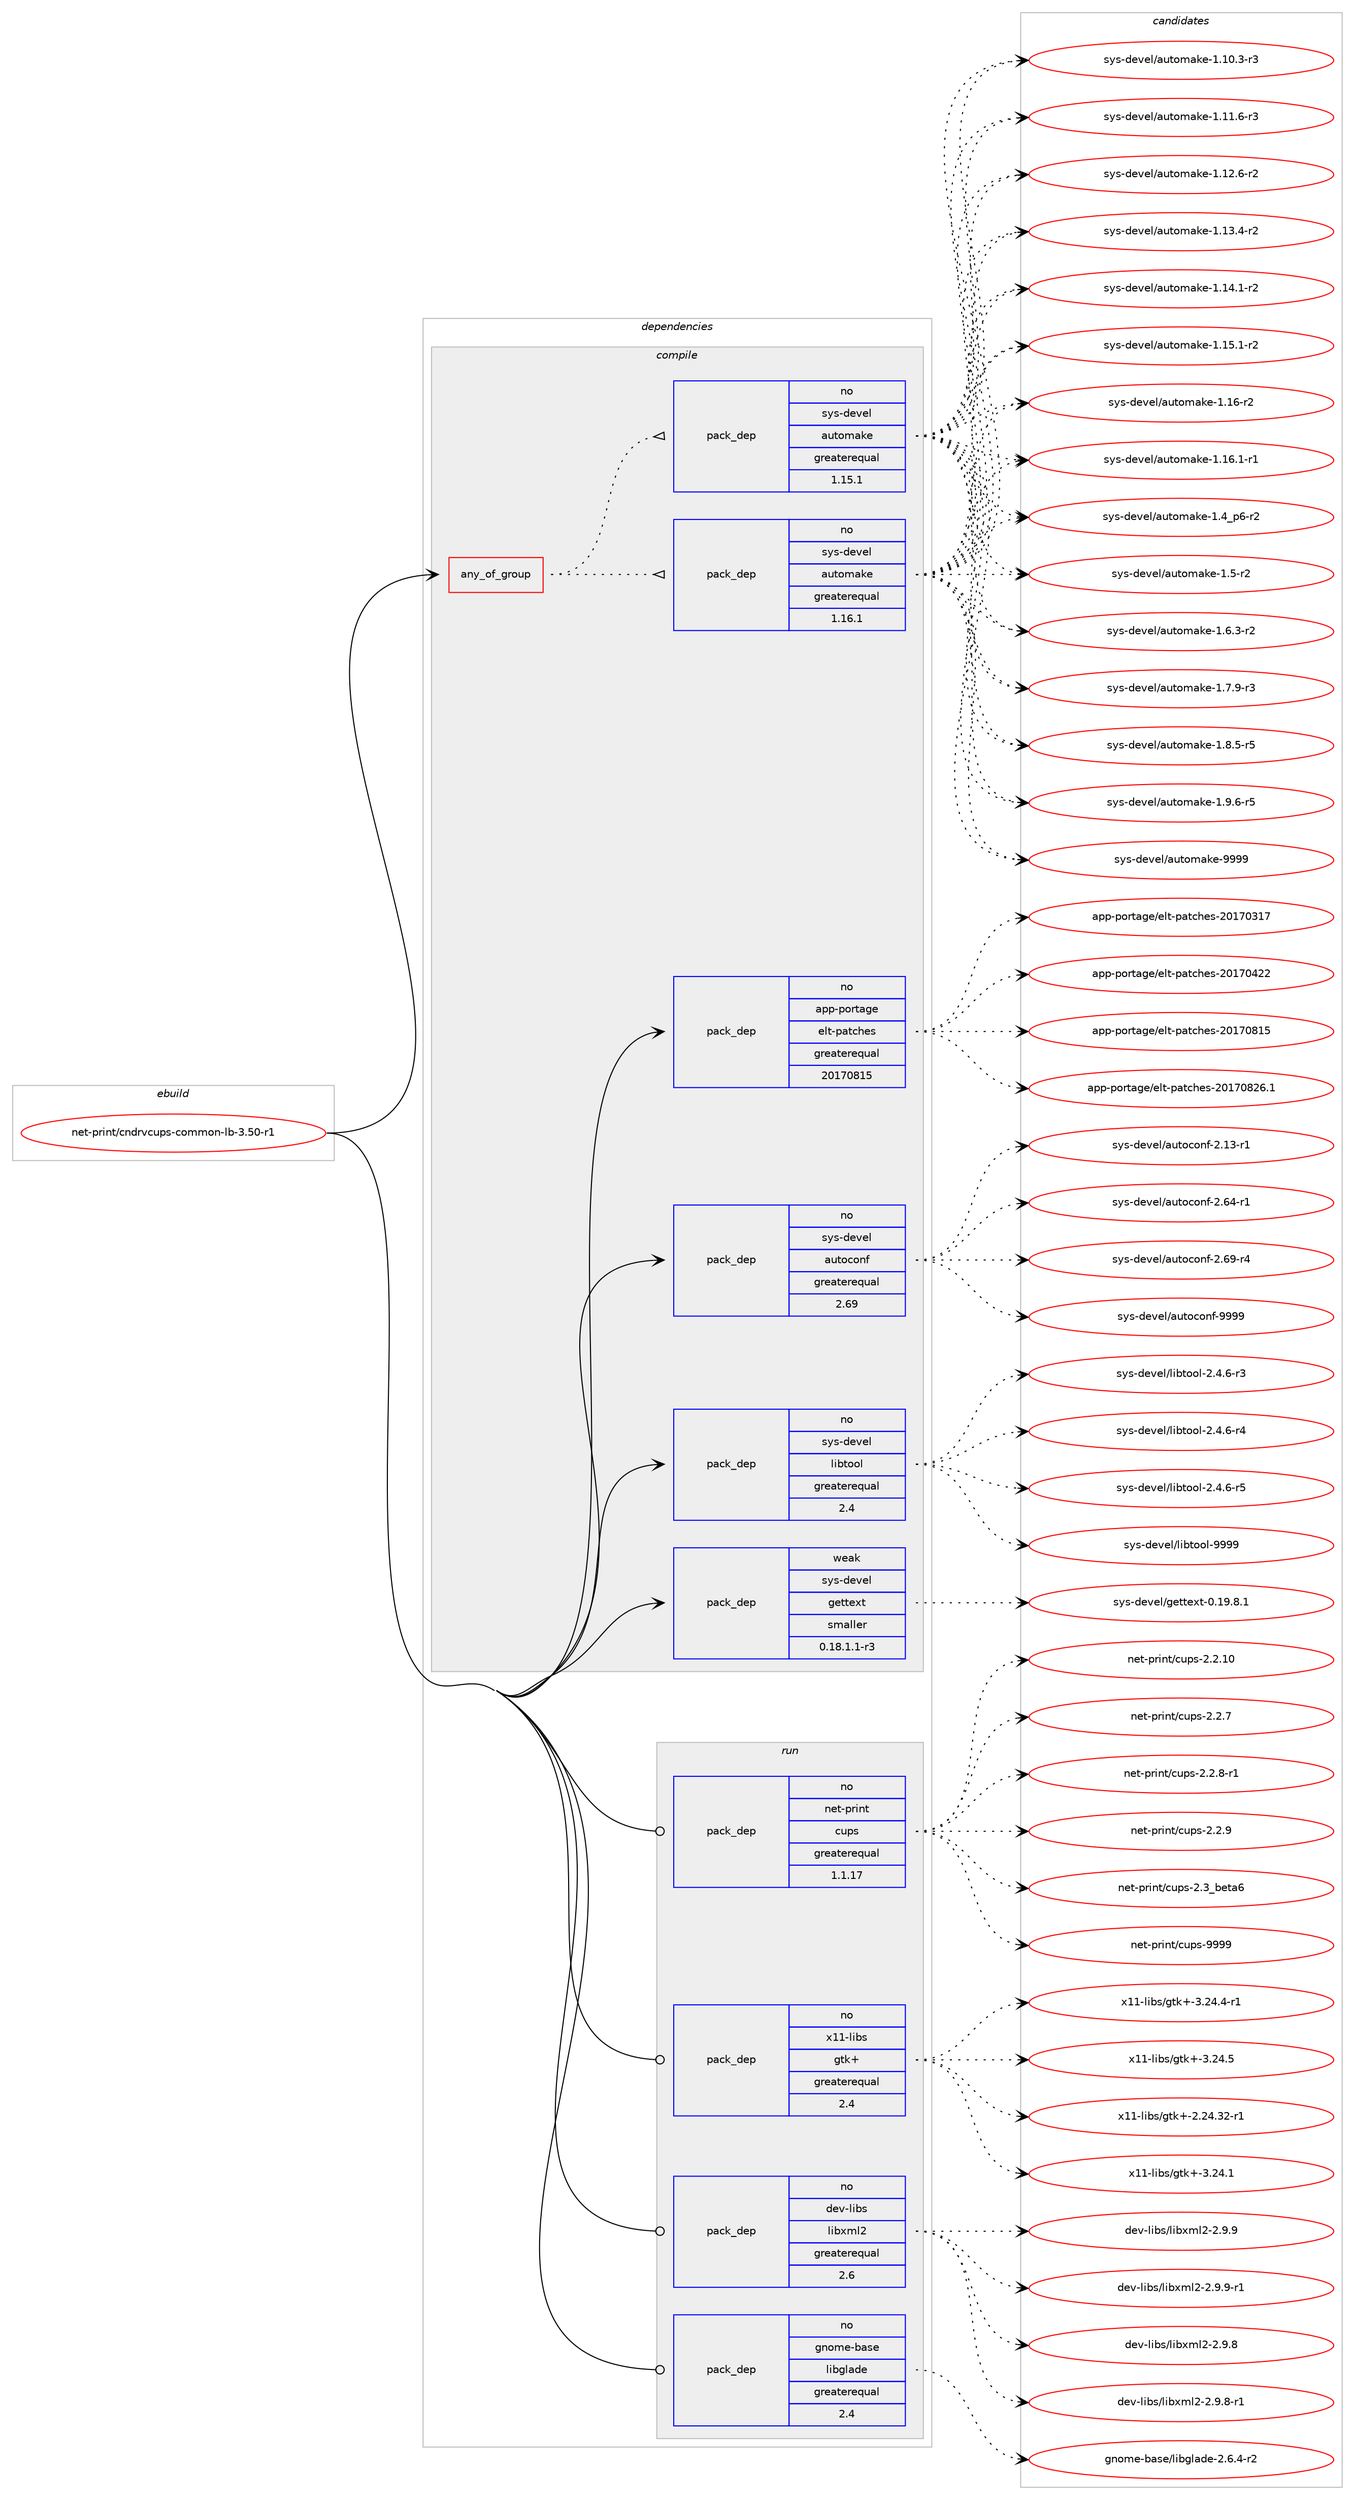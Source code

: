 digraph prolog {

# *************
# Graph options
# *************

newrank=true;
concentrate=true;
compound=true;
graph [rankdir=LR,fontname=Helvetica,fontsize=10,ranksep=1.5];#, ranksep=2.5, nodesep=0.2];
edge  [arrowhead=vee];
node  [fontname=Helvetica,fontsize=10];

# **********
# The ebuild
# **********

subgraph cluster_leftcol {
color=gray;
rank=same;
label=<<i>ebuild</i>>;
id [label="net-print/cndrvcups-common-lb-3.50-r1", color=red, width=4, href="../net-print/cndrvcups-common-lb-3.50-r1.svg"];
}

# ****************
# The dependencies
# ****************

subgraph cluster_midcol {
color=gray;
label=<<i>dependencies</i>>;
subgraph cluster_compile {
fillcolor="#eeeeee";
style=filled;
label=<<i>compile</i>>;
subgraph any26566 {
dependency1676472 [label=<<TABLE BORDER="0" CELLBORDER="1" CELLSPACING="0" CELLPADDING="4"><TR><TD CELLPADDING="10">any_of_group</TD></TR></TABLE>>, shape=none, color=red];subgraph pack1198875 {
dependency1676473 [label=<<TABLE BORDER="0" CELLBORDER="1" CELLSPACING="0" CELLPADDING="4" WIDTH="220"><TR><TD ROWSPAN="6" CELLPADDING="30">pack_dep</TD></TR><TR><TD WIDTH="110">no</TD></TR><TR><TD>sys-devel</TD></TR><TR><TD>automake</TD></TR><TR><TD>greaterequal</TD></TR><TR><TD>1.16.1</TD></TR></TABLE>>, shape=none, color=blue];
}
dependency1676472:e -> dependency1676473:w [weight=20,style="dotted",arrowhead="oinv"];
subgraph pack1198876 {
dependency1676474 [label=<<TABLE BORDER="0" CELLBORDER="1" CELLSPACING="0" CELLPADDING="4" WIDTH="220"><TR><TD ROWSPAN="6" CELLPADDING="30">pack_dep</TD></TR><TR><TD WIDTH="110">no</TD></TR><TR><TD>sys-devel</TD></TR><TR><TD>automake</TD></TR><TR><TD>greaterequal</TD></TR><TR><TD>1.15.1</TD></TR></TABLE>>, shape=none, color=blue];
}
dependency1676472:e -> dependency1676474:w [weight=20,style="dotted",arrowhead="oinv"];
}
id:e -> dependency1676472:w [weight=20,style="solid",arrowhead="vee"];
subgraph pack1198877 {
dependency1676475 [label=<<TABLE BORDER="0" CELLBORDER="1" CELLSPACING="0" CELLPADDING="4" WIDTH="220"><TR><TD ROWSPAN="6" CELLPADDING="30">pack_dep</TD></TR><TR><TD WIDTH="110">no</TD></TR><TR><TD>app-portage</TD></TR><TR><TD>elt-patches</TD></TR><TR><TD>greaterequal</TD></TR><TR><TD>20170815</TD></TR></TABLE>>, shape=none, color=blue];
}
id:e -> dependency1676475:w [weight=20,style="solid",arrowhead="vee"];
subgraph pack1198878 {
dependency1676476 [label=<<TABLE BORDER="0" CELLBORDER="1" CELLSPACING="0" CELLPADDING="4" WIDTH="220"><TR><TD ROWSPAN="6" CELLPADDING="30">pack_dep</TD></TR><TR><TD WIDTH="110">no</TD></TR><TR><TD>sys-devel</TD></TR><TR><TD>autoconf</TD></TR><TR><TD>greaterequal</TD></TR><TR><TD>2.69</TD></TR></TABLE>>, shape=none, color=blue];
}
id:e -> dependency1676476:w [weight=20,style="solid",arrowhead="vee"];
subgraph pack1198879 {
dependency1676477 [label=<<TABLE BORDER="0" CELLBORDER="1" CELLSPACING="0" CELLPADDING="4" WIDTH="220"><TR><TD ROWSPAN="6" CELLPADDING="30">pack_dep</TD></TR><TR><TD WIDTH="110">no</TD></TR><TR><TD>sys-devel</TD></TR><TR><TD>libtool</TD></TR><TR><TD>greaterequal</TD></TR><TR><TD>2.4</TD></TR></TABLE>>, shape=none, color=blue];
}
id:e -> dependency1676477:w [weight=20,style="solid",arrowhead="vee"];
subgraph pack1198880 {
dependency1676478 [label=<<TABLE BORDER="0" CELLBORDER="1" CELLSPACING="0" CELLPADDING="4" WIDTH="220"><TR><TD ROWSPAN="6" CELLPADDING="30">pack_dep</TD></TR><TR><TD WIDTH="110">weak</TD></TR><TR><TD>sys-devel</TD></TR><TR><TD>gettext</TD></TR><TR><TD>smaller</TD></TR><TR><TD>0.18.1.1-r3</TD></TR></TABLE>>, shape=none, color=blue];
}
id:e -> dependency1676478:w [weight=20,style="solid",arrowhead="vee"];
}
subgraph cluster_compileandrun {
fillcolor="#eeeeee";
style=filled;
label=<<i>compile and run</i>>;
}
subgraph cluster_run {
fillcolor="#eeeeee";
style=filled;
label=<<i>run</i>>;
subgraph pack1198881 {
dependency1676479 [label=<<TABLE BORDER="0" CELLBORDER="1" CELLSPACING="0" CELLPADDING="4" WIDTH="220"><TR><TD ROWSPAN="6" CELLPADDING="30">pack_dep</TD></TR><TR><TD WIDTH="110">no</TD></TR><TR><TD>dev-libs</TD></TR><TR><TD>libxml2</TD></TR><TR><TD>greaterequal</TD></TR><TR><TD>2.6</TD></TR></TABLE>>, shape=none, color=blue];
}
id:e -> dependency1676479:w [weight=20,style="solid",arrowhead="odot"];
subgraph pack1198882 {
dependency1676480 [label=<<TABLE BORDER="0" CELLBORDER="1" CELLSPACING="0" CELLPADDING="4" WIDTH="220"><TR><TD ROWSPAN="6" CELLPADDING="30">pack_dep</TD></TR><TR><TD WIDTH="110">no</TD></TR><TR><TD>gnome-base</TD></TR><TR><TD>libglade</TD></TR><TR><TD>greaterequal</TD></TR><TR><TD>2.4</TD></TR></TABLE>>, shape=none, color=blue];
}
id:e -> dependency1676480:w [weight=20,style="solid",arrowhead="odot"];
subgraph pack1198883 {
dependency1676481 [label=<<TABLE BORDER="0" CELLBORDER="1" CELLSPACING="0" CELLPADDING="4" WIDTH="220"><TR><TD ROWSPAN="6" CELLPADDING="30">pack_dep</TD></TR><TR><TD WIDTH="110">no</TD></TR><TR><TD>net-print</TD></TR><TR><TD>cups</TD></TR><TR><TD>greaterequal</TD></TR><TR><TD>1.1.17</TD></TR></TABLE>>, shape=none, color=blue];
}
id:e -> dependency1676481:w [weight=20,style="solid",arrowhead="odot"];
subgraph pack1198884 {
dependency1676482 [label=<<TABLE BORDER="0" CELLBORDER="1" CELLSPACING="0" CELLPADDING="4" WIDTH="220"><TR><TD ROWSPAN="6" CELLPADDING="30">pack_dep</TD></TR><TR><TD WIDTH="110">no</TD></TR><TR><TD>x11-libs</TD></TR><TR><TD>gtk+</TD></TR><TR><TD>greaterequal</TD></TR><TR><TD>2.4</TD></TR></TABLE>>, shape=none, color=blue];
}
id:e -> dependency1676482:w [weight=20,style="solid",arrowhead="odot"];
}
}

# **************
# The candidates
# **************

subgraph cluster_choices {
rank=same;
color=gray;
label=<<i>candidates</i>>;

subgraph choice1198875 {
color=black;
nodesep=1;
choice11512111545100101118101108479711711611110997107101454946494846514511451 [label="sys-devel/automake-1.10.3-r3", color=red, width=4,href="../sys-devel/automake-1.10.3-r3.svg"];
choice11512111545100101118101108479711711611110997107101454946494946544511451 [label="sys-devel/automake-1.11.6-r3", color=red, width=4,href="../sys-devel/automake-1.11.6-r3.svg"];
choice11512111545100101118101108479711711611110997107101454946495046544511450 [label="sys-devel/automake-1.12.6-r2", color=red, width=4,href="../sys-devel/automake-1.12.6-r2.svg"];
choice11512111545100101118101108479711711611110997107101454946495146524511450 [label="sys-devel/automake-1.13.4-r2", color=red, width=4,href="../sys-devel/automake-1.13.4-r2.svg"];
choice11512111545100101118101108479711711611110997107101454946495246494511450 [label="sys-devel/automake-1.14.1-r2", color=red, width=4,href="../sys-devel/automake-1.14.1-r2.svg"];
choice11512111545100101118101108479711711611110997107101454946495346494511450 [label="sys-devel/automake-1.15.1-r2", color=red, width=4,href="../sys-devel/automake-1.15.1-r2.svg"];
choice1151211154510010111810110847971171161111099710710145494649544511450 [label="sys-devel/automake-1.16-r2", color=red, width=4,href="../sys-devel/automake-1.16-r2.svg"];
choice11512111545100101118101108479711711611110997107101454946495446494511449 [label="sys-devel/automake-1.16.1-r1", color=red, width=4,href="../sys-devel/automake-1.16.1-r1.svg"];
choice115121115451001011181011084797117116111109971071014549465295112544511450 [label="sys-devel/automake-1.4_p6-r2", color=red, width=4,href="../sys-devel/automake-1.4_p6-r2.svg"];
choice11512111545100101118101108479711711611110997107101454946534511450 [label="sys-devel/automake-1.5-r2", color=red, width=4,href="../sys-devel/automake-1.5-r2.svg"];
choice115121115451001011181011084797117116111109971071014549465446514511450 [label="sys-devel/automake-1.6.3-r2", color=red, width=4,href="../sys-devel/automake-1.6.3-r2.svg"];
choice115121115451001011181011084797117116111109971071014549465546574511451 [label="sys-devel/automake-1.7.9-r3", color=red, width=4,href="../sys-devel/automake-1.7.9-r3.svg"];
choice115121115451001011181011084797117116111109971071014549465646534511453 [label="sys-devel/automake-1.8.5-r5", color=red, width=4,href="../sys-devel/automake-1.8.5-r5.svg"];
choice115121115451001011181011084797117116111109971071014549465746544511453 [label="sys-devel/automake-1.9.6-r5", color=red, width=4,href="../sys-devel/automake-1.9.6-r5.svg"];
choice115121115451001011181011084797117116111109971071014557575757 [label="sys-devel/automake-9999", color=red, width=4,href="../sys-devel/automake-9999.svg"];
dependency1676473:e -> choice11512111545100101118101108479711711611110997107101454946494846514511451:w [style=dotted,weight="100"];
dependency1676473:e -> choice11512111545100101118101108479711711611110997107101454946494946544511451:w [style=dotted,weight="100"];
dependency1676473:e -> choice11512111545100101118101108479711711611110997107101454946495046544511450:w [style=dotted,weight="100"];
dependency1676473:e -> choice11512111545100101118101108479711711611110997107101454946495146524511450:w [style=dotted,weight="100"];
dependency1676473:e -> choice11512111545100101118101108479711711611110997107101454946495246494511450:w [style=dotted,weight="100"];
dependency1676473:e -> choice11512111545100101118101108479711711611110997107101454946495346494511450:w [style=dotted,weight="100"];
dependency1676473:e -> choice1151211154510010111810110847971171161111099710710145494649544511450:w [style=dotted,weight="100"];
dependency1676473:e -> choice11512111545100101118101108479711711611110997107101454946495446494511449:w [style=dotted,weight="100"];
dependency1676473:e -> choice115121115451001011181011084797117116111109971071014549465295112544511450:w [style=dotted,weight="100"];
dependency1676473:e -> choice11512111545100101118101108479711711611110997107101454946534511450:w [style=dotted,weight="100"];
dependency1676473:e -> choice115121115451001011181011084797117116111109971071014549465446514511450:w [style=dotted,weight="100"];
dependency1676473:e -> choice115121115451001011181011084797117116111109971071014549465546574511451:w [style=dotted,weight="100"];
dependency1676473:e -> choice115121115451001011181011084797117116111109971071014549465646534511453:w [style=dotted,weight="100"];
dependency1676473:e -> choice115121115451001011181011084797117116111109971071014549465746544511453:w [style=dotted,weight="100"];
dependency1676473:e -> choice115121115451001011181011084797117116111109971071014557575757:w [style=dotted,weight="100"];
}
subgraph choice1198876 {
color=black;
nodesep=1;
choice11512111545100101118101108479711711611110997107101454946494846514511451 [label="sys-devel/automake-1.10.3-r3", color=red, width=4,href="../sys-devel/automake-1.10.3-r3.svg"];
choice11512111545100101118101108479711711611110997107101454946494946544511451 [label="sys-devel/automake-1.11.6-r3", color=red, width=4,href="../sys-devel/automake-1.11.6-r3.svg"];
choice11512111545100101118101108479711711611110997107101454946495046544511450 [label="sys-devel/automake-1.12.6-r2", color=red, width=4,href="../sys-devel/automake-1.12.6-r2.svg"];
choice11512111545100101118101108479711711611110997107101454946495146524511450 [label="sys-devel/automake-1.13.4-r2", color=red, width=4,href="../sys-devel/automake-1.13.4-r2.svg"];
choice11512111545100101118101108479711711611110997107101454946495246494511450 [label="sys-devel/automake-1.14.1-r2", color=red, width=4,href="../sys-devel/automake-1.14.1-r2.svg"];
choice11512111545100101118101108479711711611110997107101454946495346494511450 [label="sys-devel/automake-1.15.1-r2", color=red, width=4,href="../sys-devel/automake-1.15.1-r2.svg"];
choice1151211154510010111810110847971171161111099710710145494649544511450 [label="sys-devel/automake-1.16-r2", color=red, width=4,href="../sys-devel/automake-1.16-r2.svg"];
choice11512111545100101118101108479711711611110997107101454946495446494511449 [label="sys-devel/automake-1.16.1-r1", color=red, width=4,href="../sys-devel/automake-1.16.1-r1.svg"];
choice115121115451001011181011084797117116111109971071014549465295112544511450 [label="sys-devel/automake-1.4_p6-r2", color=red, width=4,href="../sys-devel/automake-1.4_p6-r2.svg"];
choice11512111545100101118101108479711711611110997107101454946534511450 [label="sys-devel/automake-1.5-r2", color=red, width=4,href="../sys-devel/automake-1.5-r2.svg"];
choice115121115451001011181011084797117116111109971071014549465446514511450 [label="sys-devel/automake-1.6.3-r2", color=red, width=4,href="../sys-devel/automake-1.6.3-r2.svg"];
choice115121115451001011181011084797117116111109971071014549465546574511451 [label="sys-devel/automake-1.7.9-r3", color=red, width=4,href="../sys-devel/automake-1.7.9-r3.svg"];
choice115121115451001011181011084797117116111109971071014549465646534511453 [label="sys-devel/automake-1.8.5-r5", color=red, width=4,href="../sys-devel/automake-1.8.5-r5.svg"];
choice115121115451001011181011084797117116111109971071014549465746544511453 [label="sys-devel/automake-1.9.6-r5", color=red, width=4,href="../sys-devel/automake-1.9.6-r5.svg"];
choice115121115451001011181011084797117116111109971071014557575757 [label="sys-devel/automake-9999", color=red, width=4,href="../sys-devel/automake-9999.svg"];
dependency1676474:e -> choice11512111545100101118101108479711711611110997107101454946494846514511451:w [style=dotted,weight="100"];
dependency1676474:e -> choice11512111545100101118101108479711711611110997107101454946494946544511451:w [style=dotted,weight="100"];
dependency1676474:e -> choice11512111545100101118101108479711711611110997107101454946495046544511450:w [style=dotted,weight="100"];
dependency1676474:e -> choice11512111545100101118101108479711711611110997107101454946495146524511450:w [style=dotted,weight="100"];
dependency1676474:e -> choice11512111545100101118101108479711711611110997107101454946495246494511450:w [style=dotted,weight="100"];
dependency1676474:e -> choice11512111545100101118101108479711711611110997107101454946495346494511450:w [style=dotted,weight="100"];
dependency1676474:e -> choice1151211154510010111810110847971171161111099710710145494649544511450:w [style=dotted,weight="100"];
dependency1676474:e -> choice11512111545100101118101108479711711611110997107101454946495446494511449:w [style=dotted,weight="100"];
dependency1676474:e -> choice115121115451001011181011084797117116111109971071014549465295112544511450:w [style=dotted,weight="100"];
dependency1676474:e -> choice11512111545100101118101108479711711611110997107101454946534511450:w [style=dotted,weight="100"];
dependency1676474:e -> choice115121115451001011181011084797117116111109971071014549465446514511450:w [style=dotted,weight="100"];
dependency1676474:e -> choice115121115451001011181011084797117116111109971071014549465546574511451:w [style=dotted,weight="100"];
dependency1676474:e -> choice115121115451001011181011084797117116111109971071014549465646534511453:w [style=dotted,weight="100"];
dependency1676474:e -> choice115121115451001011181011084797117116111109971071014549465746544511453:w [style=dotted,weight="100"];
dependency1676474:e -> choice115121115451001011181011084797117116111109971071014557575757:w [style=dotted,weight="100"];
}
subgraph choice1198877 {
color=black;
nodesep=1;
choice97112112451121111141169710310147101108116451129711699104101115455048495548514955 [label="app-portage/elt-patches-20170317", color=red, width=4,href="../app-portage/elt-patches-20170317.svg"];
choice97112112451121111141169710310147101108116451129711699104101115455048495548525050 [label="app-portage/elt-patches-20170422", color=red, width=4,href="../app-portage/elt-patches-20170422.svg"];
choice97112112451121111141169710310147101108116451129711699104101115455048495548564953 [label="app-portage/elt-patches-20170815", color=red, width=4,href="../app-portage/elt-patches-20170815.svg"];
choice971121124511211111411697103101471011081164511297116991041011154550484955485650544649 [label="app-portage/elt-patches-20170826.1", color=red, width=4,href="../app-portage/elt-patches-20170826.1.svg"];
dependency1676475:e -> choice97112112451121111141169710310147101108116451129711699104101115455048495548514955:w [style=dotted,weight="100"];
dependency1676475:e -> choice97112112451121111141169710310147101108116451129711699104101115455048495548525050:w [style=dotted,weight="100"];
dependency1676475:e -> choice97112112451121111141169710310147101108116451129711699104101115455048495548564953:w [style=dotted,weight="100"];
dependency1676475:e -> choice971121124511211111411697103101471011081164511297116991041011154550484955485650544649:w [style=dotted,weight="100"];
}
subgraph choice1198878 {
color=black;
nodesep=1;
choice1151211154510010111810110847971171161119911111010245504649514511449 [label="sys-devel/autoconf-2.13-r1", color=red, width=4,href="../sys-devel/autoconf-2.13-r1.svg"];
choice1151211154510010111810110847971171161119911111010245504654524511449 [label="sys-devel/autoconf-2.64-r1", color=red, width=4,href="../sys-devel/autoconf-2.64-r1.svg"];
choice1151211154510010111810110847971171161119911111010245504654574511452 [label="sys-devel/autoconf-2.69-r4", color=red, width=4,href="../sys-devel/autoconf-2.69-r4.svg"];
choice115121115451001011181011084797117116111991111101024557575757 [label="sys-devel/autoconf-9999", color=red, width=4,href="../sys-devel/autoconf-9999.svg"];
dependency1676476:e -> choice1151211154510010111810110847971171161119911111010245504649514511449:w [style=dotted,weight="100"];
dependency1676476:e -> choice1151211154510010111810110847971171161119911111010245504654524511449:w [style=dotted,weight="100"];
dependency1676476:e -> choice1151211154510010111810110847971171161119911111010245504654574511452:w [style=dotted,weight="100"];
dependency1676476:e -> choice115121115451001011181011084797117116111991111101024557575757:w [style=dotted,weight="100"];
}
subgraph choice1198879 {
color=black;
nodesep=1;
choice1151211154510010111810110847108105981161111111084550465246544511451 [label="sys-devel/libtool-2.4.6-r3", color=red, width=4,href="../sys-devel/libtool-2.4.6-r3.svg"];
choice1151211154510010111810110847108105981161111111084550465246544511452 [label="sys-devel/libtool-2.4.6-r4", color=red, width=4,href="../sys-devel/libtool-2.4.6-r4.svg"];
choice1151211154510010111810110847108105981161111111084550465246544511453 [label="sys-devel/libtool-2.4.6-r5", color=red, width=4,href="../sys-devel/libtool-2.4.6-r5.svg"];
choice1151211154510010111810110847108105981161111111084557575757 [label="sys-devel/libtool-9999", color=red, width=4,href="../sys-devel/libtool-9999.svg"];
dependency1676477:e -> choice1151211154510010111810110847108105981161111111084550465246544511451:w [style=dotted,weight="100"];
dependency1676477:e -> choice1151211154510010111810110847108105981161111111084550465246544511452:w [style=dotted,weight="100"];
dependency1676477:e -> choice1151211154510010111810110847108105981161111111084550465246544511453:w [style=dotted,weight="100"];
dependency1676477:e -> choice1151211154510010111810110847108105981161111111084557575757:w [style=dotted,weight="100"];
}
subgraph choice1198880 {
color=black;
nodesep=1;
choice1151211154510010111810110847103101116116101120116454846495746564649 [label="sys-devel/gettext-0.19.8.1", color=red, width=4,href="../sys-devel/gettext-0.19.8.1.svg"];
dependency1676478:e -> choice1151211154510010111810110847103101116116101120116454846495746564649:w [style=dotted,weight="100"];
}
subgraph choice1198881 {
color=black;
nodesep=1;
choice1001011184510810598115471081059812010910850455046574656 [label="dev-libs/libxml2-2.9.8", color=red, width=4,href="../dev-libs/libxml2-2.9.8.svg"];
choice10010111845108105981154710810598120109108504550465746564511449 [label="dev-libs/libxml2-2.9.8-r1", color=red, width=4,href="../dev-libs/libxml2-2.9.8-r1.svg"];
choice1001011184510810598115471081059812010910850455046574657 [label="dev-libs/libxml2-2.9.9", color=red, width=4,href="../dev-libs/libxml2-2.9.9.svg"];
choice10010111845108105981154710810598120109108504550465746574511449 [label="dev-libs/libxml2-2.9.9-r1", color=red, width=4,href="../dev-libs/libxml2-2.9.9-r1.svg"];
dependency1676479:e -> choice1001011184510810598115471081059812010910850455046574656:w [style=dotted,weight="100"];
dependency1676479:e -> choice10010111845108105981154710810598120109108504550465746564511449:w [style=dotted,weight="100"];
dependency1676479:e -> choice1001011184510810598115471081059812010910850455046574657:w [style=dotted,weight="100"];
dependency1676479:e -> choice10010111845108105981154710810598120109108504550465746574511449:w [style=dotted,weight="100"];
}
subgraph choice1198882 {
color=black;
nodesep=1;
choice1031101111091014598971151014710810598103108971001014550465446524511450 [label="gnome-base/libglade-2.6.4-r2", color=red, width=4,href="../gnome-base/libglade-2.6.4-r2.svg"];
dependency1676480:e -> choice1031101111091014598971151014710810598103108971001014550465446524511450:w [style=dotted,weight="100"];
}
subgraph choice1198883 {
color=black;
nodesep=1;
choice11010111645112114105110116479911711211545504650464948 [label="net-print/cups-2.2.10", color=red, width=4,href="../net-print/cups-2.2.10.svg"];
choice110101116451121141051101164799117112115455046504655 [label="net-print/cups-2.2.7", color=red, width=4,href="../net-print/cups-2.2.7.svg"];
choice1101011164511211410511011647991171121154550465046564511449 [label="net-print/cups-2.2.8-r1", color=red, width=4,href="../net-print/cups-2.2.8-r1.svg"];
choice110101116451121141051101164799117112115455046504657 [label="net-print/cups-2.2.9", color=red, width=4,href="../net-print/cups-2.2.9.svg"];
choice1101011164511211410511011647991171121154550465195981011169754 [label="net-print/cups-2.3_beta6", color=red, width=4,href="../net-print/cups-2.3_beta6.svg"];
choice1101011164511211410511011647991171121154557575757 [label="net-print/cups-9999", color=red, width=4,href="../net-print/cups-9999.svg"];
dependency1676481:e -> choice11010111645112114105110116479911711211545504650464948:w [style=dotted,weight="100"];
dependency1676481:e -> choice110101116451121141051101164799117112115455046504655:w [style=dotted,weight="100"];
dependency1676481:e -> choice1101011164511211410511011647991171121154550465046564511449:w [style=dotted,weight="100"];
dependency1676481:e -> choice110101116451121141051101164799117112115455046504657:w [style=dotted,weight="100"];
dependency1676481:e -> choice1101011164511211410511011647991171121154550465195981011169754:w [style=dotted,weight="100"];
dependency1676481:e -> choice1101011164511211410511011647991171121154557575757:w [style=dotted,weight="100"];
}
subgraph choice1198884 {
color=black;
nodesep=1;
choice12049494510810598115471031161074345504650524651504511449 [label="x11-libs/gtk+-2.24.32-r1", color=red, width=4,href="../x11-libs/gtk+-2.24.32-r1.svg"];
choice12049494510810598115471031161074345514650524649 [label="x11-libs/gtk+-3.24.1", color=red, width=4,href="../x11-libs/gtk+-3.24.1.svg"];
choice120494945108105981154710311610743455146505246524511449 [label="x11-libs/gtk+-3.24.4-r1", color=red, width=4,href="../x11-libs/gtk+-3.24.4-r1.svg"];
choice12049494510810598115471031161074345514650524653 [label="x11-libs/gtk+-3.24.5", color=red, width=4,href="../x11-libs/gtk+-3.24.5.svg"];
dependency1676482:e -> choice12049494510810598115471031161074345504650524651504511449:w [style=dotted,weight="100"];
dependency1676482:e -> choice12049494510810598115471031161074345514650524649:w [style=dotted,weight="100"];
dependency1676482:e -> choice120494945108105981154710311610743455146505246524511449:w [style=dotted,weight="100"];
dependency1676482:e -> choice12049494510810598115471031161074345514650524653:w [style=dotted,weight="100"];
}
}

}

